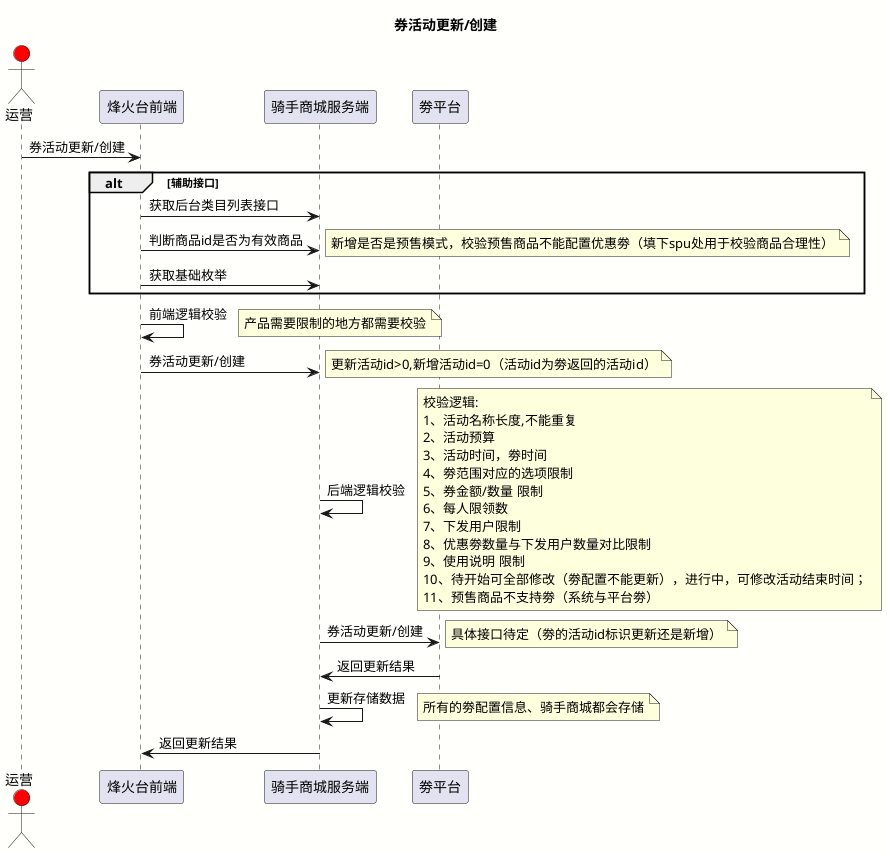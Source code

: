 @startuml
skinparam backgroundColor #FFFFFC
title 券活动更新/创建
actor 运营 #red

运营 -> 烽火台前端 : 券活动更新/创建
alt 辅助接口
烽火台前端 -> 骑手商城服务端 : 获取后台类目列表接口
烽火台前端 -> 骑手商城服务端 : 判断商品id是否为有效商品
note right : 新增是否是预售模式，校验预售商品不能配置优惠劵（填下spu处用于校验商品合理性）
烽火台前端 -> 骑手商城服务端 : 获取基础枚举
end

烽火台前端 -> 烽火台前端 : 前端逻辑校验
note right:产品需要限制的地方都需要校验
烽火台前端 -> 骑手商城服务端 : 券活动更新/创建
note right : 更新活动id>0,新增活动id=0（活动id为劵返回的活动id）
骑手商城服务端 -> 骑手商城服务端 : 后端逻辑校验
note right
校验逻辑:
1、活动名称长度,不能重复
2、活动预算
3、活动时间，劵时间
4、劵范围对应的选项限制
5、券金额/数量 限制
6、每人限领数
7、下发用户限制
8、优惠劵数量与下发用户数量对比限制
9、使用说明 限制
10、待开始可全部修改（劵配置不能更新），进行中，可修改活动结束时间；
11、预售商品不支持劵（系统与平台劵）
end note

骑手商城服务端 -> 劵平台 : 券活动更新/创建
note right:具体接口待定（劵的活动id标识更新还是新增）
劵平台 -> 骑手商城服务端 : 返回更新结果
骑手商城服务端 -> 骑手商城服务端 : 更新存储数据
note right:所有的劵配置信息、骑手商城都会存储
骑手商城服务端-> 烽火台前端 : 返回更新结果


@enduml